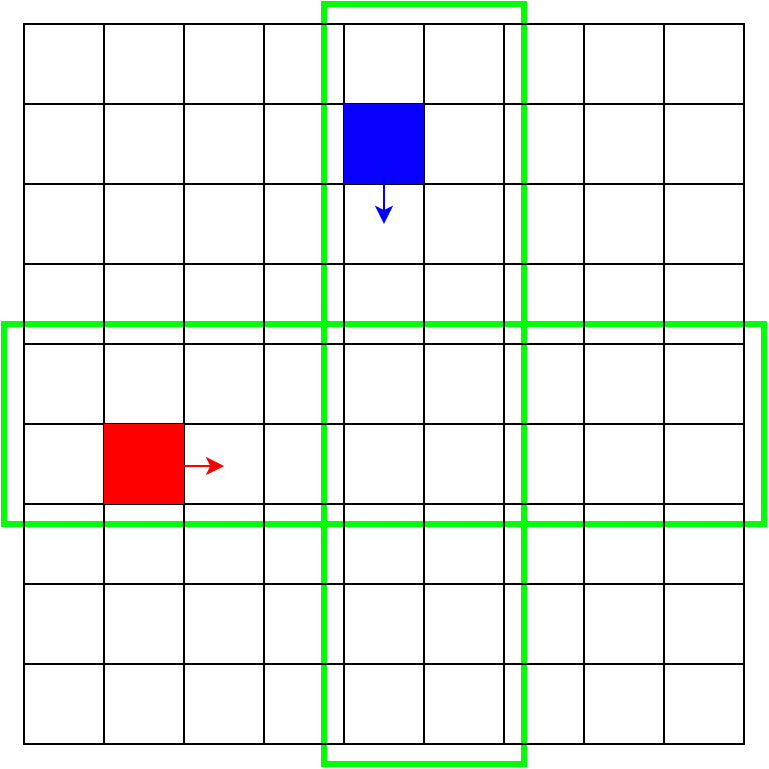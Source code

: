 <mxfile version="14.6.13" type="device"><diagram id="vLc6tkrYOUPdSTAeJatb" name="第 1 页"><mxGraphModel dx="632" dy="491" grid="1" gridSize="10" guides="1" tooltips="1" connect="1" arrows="1" fold="1" page="1" pageScale="1" pageWidth="4681" pageHeight="3300" math="0" shadow="0"><root><mxCell id="0"/><mxCell id="1" parent="0"/><mxCell id="r4yIKQTsmSYFyC67PppQ-183" value="" style="rounded=0;whiteSpace=wrap;html=1;shadow=0;labelBackgroundColor=none;sketch=0;fontColor=#000000;strokeWidth=3;fillColor=none;strokeColor=#00FF08;" vertex="1" parent="1"><mxGeometry x="260" y="470" width="380" height="100" as="geometry"/></mxCell><mxCell id="r4yIKQTsmSYFyC67PppQ-184" value="" style="rounded=0;whiteSpace=wrap;html=1;shadow=0;labelBackgroundColor=none;sketch=0;fontColor=#000000;strokeWidth=3;fillColor=none;strokeColor=#00FF00;" vertex="1" parent="1"><mxGeometry x="420" y="310" width="100" height="380" as="geometry"/></mxCell><mxCell id="r4yIKQTsmSYFyC67PppQ-92" value="" style="shape=table;html=1;whiteSpace=wrap;startSize=0;container=1;collapsible=0;childLayout=tableLayout;fillColor=none;" vertex="1" parent="1"><mxGeometry x="270" y="320" width="360" height="360" as="geometry"/></mxCell><mxCell id="r4yIKQTsmSYFyC67PppQ-93" value="" style="shape=partialRectangle;html=1;whiteSpace=wrap;collapsible=0;dropTarget=0;pointerEvents=0;top=0;left=0;bottom=0;right=0;points=[[0,0.5],[1,0.5]];portConstraint=eastwest;labelBackgroundColor=none;fillColor=none;" vertex="1" parent="r4yIKQTsmSYFyC67PppQ-92"><mxGeometry width="360" height="40" as="geometry"/></mxCell><mxCell id="r4yIKQTsmSYFyC67PppQ-94" value="" style="shape=partialRectangle;html=1;whiteSpace=wrap;connectable=0;overflow=hidden;top=0;left=0;bottom=0;right=0;labelBackgroundColor=none;fillColor=none;" vertex="1" parent="r4yIKQTsmSYFyC67PppQ-93"><mxGeometry width="40" height="40" as="geometry"/></mxCell><mxCell id="r4yIKQTsmSYFyC67PppQ-95" value="" style="shape=partialRectangle;html=1;whiteSpace=wrap;connectable=0;overflow=hidden;top=0;left=0;bottom=0;right=0;labelBackgroundColor=none;fillColor=none;" vertex="1" parent="r4yIKQTsmSYFyC67PppQ-93"><mxGeometry x="40" width="40" height="40" as="geometry"/></mxCell><mxCell id="r4yIKQTsmSYFyC67PppQ-96" value="" style="shape=partialRectangle;html=1;whiteSpace=wrap;connectable=0;overflow=hidden;top=0;left=0;bottom=0;right=0;labelBackgroundColor=none;fillColor=none;" vertex="1" parent="r4yIKQTsmSYFyC67PppQ-93"><mxGeometry x="80" width="40" height="40" as="geometry"/></mxCell><mxCell id="r4yIKQTsmSYFyC67PppQ-97" value="" style="shape=partialRectangle;html=1;whiteSpace=wrap;connectable=0;overflow=hidden;top=0;left=0;bottom=0;right=0;labelBackgroundColor=none;fillColor=none;" vertex="1" parent="r4yIKQTsmSYFyC67PppQ-93"><mxGeometry x="120" width="40" height="40" as="geometry"/></mxCell><mxCell id="r4yIKQTsmSYFyC67PppQ-98" value="" style="shape=partialRectangle;html=1;whiteSpace=wrap;connectable=0;overflow=hidden;top=0;left=0;bottom=0;right=0;labelBackgroundColor=none;fillColor=none;" vertex="1" parent="r4yIKQTsmSYFyC67PppQ-93"><mxGeometry x="160" width="40" height="40" as="geometry"/></mxCell><mxCell id="r4yIKQTsmSYFyC67PppQ-99" value="" style="shape=partialRectangle;html=1;whiteSpace=wrap;connectable=0;overflow=hidden;top=0;left=0;bottom=0;right=0;labelBackgroundColor=none;fillColor=none;" vertex="1" parent="r4yIKQTsmSYFyC67PppQ-93"><mxGeometry x="200" width="40" height="40" as="geometry"/></mxCell><mxCell id="r4yIKQTsmSYFyC67PppQ-100" value="" style="shape=partialRectangle;html=1;whiteSpace=wrap;connectable=0;overflow=hidden;top=0;left=0;bottom=0;right=0;labelBackgroundColor=none;fillColor=none;" vertex="1" parent="r4yIKQTsmSYFyC67PppQ-93"><mxGeometry x="240" width="40" height="40" as="geometry"/></mxCell><mxCell id="r4yIKQTsmSYFyC67PppQ-101" value="" style="shape=partialRectangle;html=1;whiteSpace=wrap;connectable=0;overflow=hidden;top=0;left=0;bottom=0;right=0;labelBackgroundColor=none;fillColor=none;" vertex="1" parent="r4yIKQTsmSYFyC67PppQ-93"><mxGeometry x="280" width="40" height="40" as="geometry"/></mxCell><mxCell id="r4yIKQTsmSYFyC67PppQ-102" value="" style="shape=partialRectangle;html=1;whiteSpace=wrap;connectable=0;overflow=hidden;top=0;left=0;bottom=0;right=0;labelBackgroundColor=none;fillColor=none;" vertex="1" parent="r4yIKQTsmSYFyC67PppQ-93"><mxGeometry x="320" width="40" height="40" as="geometry"/></mxCell><mxCell id="r4yIKQTsmSYFyC67PppQ-103" value="" style="shape=partialRectangle;html=1;whiteSpace=wrap;collapsible=0;dropTarget=0;pointerEvents=0;top=0;left=0;bottom=0;right=0;points=[[0,0.5],[1,0.5]];portConstraint=eastwest;labelBackgroundColor=none;fillColor=none;" vertex="1" parent="r4yIKQTsmSYFyC67PppQ-92"><mxGeometry y="40" width="360" height="40" as="geometry"/></mxCell><mxCell id="r4yIKQTsmSYFyC67PppQ-104" value="" style="shape=partialRectangle;html=1;whiteSpace=wrap;connectable=0;overflow=hidden;top=0;left=0;bottom=0;right=0;labelBackgroundColor=none;fillColor=none;" vertex="1" parent="r4yIKQTsmSYFyC67PppQ-103"><mxGeometry width="40" height="40" as="geometry"/></mxCell><mxCell id="r4yIKQTsmSYFyC67PppQ-105" value="" style="shape=partialRectangle;html=1;whiteSpace=wrap;connectable=0;overflow=hidden;top=0;left=0;bottom=0;right=0;labelBackgroundColor=none;fillColor=none;" vertex="1" parent="r4yIKQTsmSYFyC67PppQ-103"><mxGeometry x="40" width="40" height="40" as="geometry"/></mxCell><mxCell id="r4yIKQTsmSYFyC67PppQ-106" value="" style="shape=partialRectangle;html=1;whiteSpace=wrap;connectable=0;overflow=hidden;top=0;left=0;bottom=0;right=0;labelBackgroundColor=none;fillColor=none;" vertex="1" parent="r4yIKQTsmSYFyC67PppQ-103"><mxGeometry x="80" width="40" height="40" as="geometry"/></mxCell><mxCell id="r4yIKQTsmSYFyC67PppQ-107" value="" style="shape=partialRectangle;html=1;whiteSpace=wrap;connectable=0;overflow=hidden;top=0;left=0;bottom=0;right=0;labelBackgroundColor=none;fillColor=none;" vertex="1" parent="r4yIKQTsmSYFyC67PppQ-103"><mxGeometry x="120" width="40" height="40" as="geometry"/></mxCell><mxCell id="r4yIKQTsmSYFyC67PppQ-108" value="" style="shape=partialRectangle;html=1;whiteSpace=wrap;connectable=0;overflow=hidden;top=0;left=0;bottom=0;right=0;labelBackgroundColor=none;fillColor=#0800FF;" vertex="1" parent="r4yIKQTsmSYFyC67PppQ-103"><mxGeometry x="160" width="40" height="40" as="geometry"/></mxCell><mxCell id="r4yIKQTsmSYFyC67PppQ-109" value="" style="shape=partialRectangle;html=1;whiteSpace=wrap;connectable=0;overflow=hidden;top=0;left=0;bottom=0;right=0;labelBackgroundColor=none;fillColor=none;" vertex="1" parent="r4yIKQTsmSYFyC67PppQ-103"><mxGeometry x="200" width="40" height="40" as="geometry"/></mxCell><mxCell id="r4yIKQTsmSYFyC67PppQ-110" value="" style="shape=partialRectangle;html=1;whiteSpace=wrap;connectable=0;overflow=hidden;top=0;left=0;bottom=0;right=0;labelBackgroundColor=none;fillColor=none;" vertex="1" parent="r4yIKQTsmSYFyC67PppQ-103"><mxGeometry x="240" width="40" height="40" as="geometry"/></mxCell><mxCell id="r4yIKQTsmSYFyC67PppQ-111" value="" style="shape=partialRectangle;html=1;whiteSpace=wrap;connectable=0;overflow=hidden;top=0;left=0;bottom=0;right=0;labelBackgroundColor=none;fillColor=none;" vertex="1" parent="r4yIKQTsmSYFyC67PppQ-103"><mxGeometry x="280" width="40" height="40" as="geometry"/></mxCell><mxCell id="r4yIKQTsmSYFyC67PppQ-112" value="" style="shape=partialRectangle;html=1;whiteSpace=wrap;connectable=0;overflow=hidden;top=0;left=0;bottom=0;right=0;labelBackgroundColor=none;fillColor=none;" vertex="1" parent="r4yIKQTsmSYFyC67PppQ-103"><mxGeometry x="320" width="40" height="40" as="geometry"/></mxCell><mxCell id="r4yIKQTsmSYFyC67PppQ-113" value="" style="shape=partialRectangle;html=1;whiteSpace=wrap;collapsible=0;dropTarget=0;pointerEvents=0;top=0;left=0;bottom=0;right=0;points=[[0,0.5],[1,0.5]];portConstraint=eastwest;labelBackgroundColor=none;fillColor=none;" vertex="1" parent="r4yIKQTsmSYFyC67PppQ-92"><mxGeometry y="80" width="360" height="40" as="geometry"/></mxCell><mxCell id="r4yIKQTsmSYFyC67PppQ-114" value="" style="shape=partialRectangle;html=1;whiteSpace=wrap;connectable=0;overflow=hidden;top=0;left=0;bottom=0;right=0;labelBackgroundColor=none;fillColor=none;" vertex="1" parent="r4yIKQTsmSYFyC67PppQ-113"><mxGeometry width="40" height="40" as="geometry"/></mxCell><mxCell id="r4yIKQTsmSYFyC67PppQ-115" value="" style="shape=partialRectangle;html=1;whiteSpace=wrap;connectable=0;overflow=hidden;top=0;left=0;bottom=0;right=0;labelBackgroundColor=none;fillColor=none;" vertex="1" parent="r4yIKQTsmSYFyC67PppQ-113"><mxGeometry x="40" width="40" height="40" as="geometry"/></mxCell><mxCell id="r4yIKQTsmSYFyC67PppQ-116" value="" style="shape=partialRectangle;html=1;whiteSpace=wrap;connectable=0;overflow=hidden;top=0;left=0;bottom=0;right=0;labelBackgroundColor=none;fillColor=none;" vertex="1" parent="r4yIKQTsmSYFyC67PppQ-113"><mxGeometry x="80" width="40" height="40" as="geometry"/></mxCell><mxCell id="r4yIKQTsmSYFyC67PppQ-117" value="" style="shape=partialRectangle;html=1;whiteSpace=wrap;connectable=0;overflow=hidden;top=0;left=0;bottom=0;right=0;labelBackgroundColor=none;fillColor=none;" vertex="1" parent="r4yIKQTsmSYFyC67PppQ-113"><mxGeometry x="120" width="40" height="40" as="geometry"/></mxCell><mxCell id="r4yIKQTsmSYFyC67PppQ-118" value="" style="shape=partialRectangle;html=1;whiteSpace=wrap;connectable=0;overflow=hidden;top=0;left=0;bottom=0;right=0;labelBackgroundColor=none;fillColor=none;" vertex="1" parent="r4yIKQTsmSYFyC67PppQ-113"><mxGeometry x="160" width="40" height="40" as="geometry"/></mxCell><mxCell id="r4yIKQTsmSYFyC67PppQ-119" value="" style="shape=partialRectangle;html=1;whiteSpace=wrap;connectable=0;overflow=hidden;top=0;left=0;bottom=0;right=0;labelBackgroundColor=none;fillColor=none;" vertex="1" parent="r4yIKQTsmSYFyC67PppQ-113"><mxGeometry x="200" width="40" height="40" as="geometry"/></mxCell><mxCell id="r4yIKQTsmSYFyC67PppQ-120" value="" style="shape=partialRectangle;html=1;whiteSpace=wrap;connectable=0;overflow=hidden;top=0;left=0;bottom=0;right=0;labelBackgroundColor=none;fillColor=none;" vertex="1" parent="r4yIKQTsmSYFyC67PppQ-113"><mxGeometry x="240" width="40" height="40" as="geometry"/></mxCell><mxCell id="r4yIKQTsmSYFyC67PppQ-121" value="" style="shape=partialRectangle;html=1;whiteSpace=wrap;connectable=0;overflow=hidden;top=0;left=0;bottom=0;right=0;labelBackgroundColor=none;fillColor=none;" vertex="1" parent="r4yIKQTsmSYFyC67PppQ-113"><mxGeometry x="280" width="40" height="40" as="geometry"/></mxCell><mxCell id="r4yIKQTsmSYFyC67PppQ-122" value="" style="shape=partialRectangle;html=1;whiteSpace=wrap;connectable=0;overflow=hidden;top=0;left=0;bottom=0;right=0;labelBackgroundColor=none;fillColor=none;" vertex="1" parent="r4yIKQTsmSYFyC67PppQ-113"><mxGeometry x="320" width="40" height="40" as="geometry"/></mxCell><mxCell id="r4yIKQTsmSYFyC67PppQ-123" value="" style="shape=partialRectangle;html=1;whiteSpace=wrap;collapsible=0;dropTarget=0;pointerEvents=0;top=0;left=0;bottom=0;right=0;points=[[0,0.5],[1,0.5]];portConstraint=eastwest;labelBackgroundColor=none;fillColor=none;" vertex="1" parent="r4yIKQTsmSYFyC67PppQ-92"><mxGeometry y="120" width="360" height="40" as="geometry"/></mxCell><mxCell id="r4yIKQTsmSYFyC67PppQ-124" value="" style="shape=partialRectangle;html=1;whiteSpace=wrap;connectable=0;overflow=hidden;top=0;left=0;bottom=0;right=0;labelBackgroundColor=none;fillColor=none;" vertex="1" parent="r4yIKQTsmSYFyC67PppQ-123"><mxGeometry width="40" height="40" as="geometry"/></mxCell><mxCell id="r4yIKQTsmSYFyC67PppQ-125" value="" style="shape=partialRectangle;html=1;whiteSpace=wrap;connectable=0;overflow=hidden;top=0;left=0;bottom=0;right=0;labelBackgroundColor=none;fillColor=none;" vertex="1" parent="r4yIKQTsmSYFyC67PppQ-123"><mxGeometry x="40" width="40" height="40" as="geometry"/></mxCell><mxCell id="r4yIKQTsmSYFyC67PppQ-126" value="" style="shape=partialRectangle;html=1;whiteSpace=wrap;connectable=0;overflow=hidden;top=0;left=0;bottom=0;right=0;labelBackgroundColor=none;fillColor=none;" vertex="1" parent="r4yIKQTsmSYFyC67PppQ-123"><mxGeometry x="80" width="40" height="40" as="geometry"/></mxCell><mxCell id="r4yIKQTsmSYFyC67PppQ-127" value="" style="shape=partialRectangle;html=1;whiteSpace=wrap;connectable=0;overflow=hidden;top=0;left=0;bottom=0;right=0;labelBackgroundColor=none;fillColor=none;" vertex="1" parent="r4yIKQTsmSYFyC67PppQ-123"><mxGeometry x="120" width="40" height="40" as="geometry"/></mxCell><mxCell id="r4yIKQTsmSYFyC67PppQ-128" value="" style="shape=partialRectangle;html=1;whiteSpace=wrap;connectable=0;overflow=hidden;top=0;left=0;bottom=0;right=0;labelBackgroundColor=none;fillColor=none;" vertex="1" parent="r4yIKQTsmSYFyC67PppQ-123"><mxGeometry x="160" width="40" height="40" as="geometry"/></mxCell><mxCell id="r4yIKQTsmSYFyC67PppQ-129" value="" style="shape=partialRectangle;html=1;whiteSpace=wrap;connectable=0;overflow=hidden;top=0;left=0;bottom=0;right=0;labelBackgroundColor=none;fillColor=none;" vertex="1" parent="r4yIKQTsmSYFyC67PppQ-123"><mxGeometry x="200" width="40" height="40" as="geometry"/></mxCell><mxCell id="r4yIKQTsmSYFyC67PppQ-130" value="" style="shape=partialRectangle;html=1;whiteSpace=wrap;connectable=0;overflow=hidden;top=0;left=0;bottom=0;right=0;labelBackgroundColor=none;fillColor=none;" vertex="1" parent="r4yIKQTsmSYFyC67PppQ-123"><mxGeometry x="240" width="40" height="40" as="geometry"/></mxCell><mxCell id="r4yIKQTsmSYFyC67PppQ-131" value="" style="shape=partialRectangle;html=1;whiteSpace=wrap;connectable=0;overflow=hidden;top=0;left=0;bottom=0;right=0;labelBackgroundColor=none;fillColor=none;" vertex="1" parent="r4yIKQTsmSYFyC67PppQ-123"><mxGeometry x="280" width="40" height="40" as="geometry"/></mxCell><mxCell id="r4yIKQTsmSYFyC67PppQ-132" value="" style="shape=partialRectangle;html=1;whiteSpace=wrap;connectable=0;overflow=hidden;top=0;left=0;bottom=0;right=0;labelBackgroundColor=none;fillColor=none;" vertex="1" parent="r4yIKQTsmSYFyC67PppQ-123"><mxGeometry x="320" width="40" height="40" as="geometry"/></mxCell><mxCell id="r4yIKQTsmSYFyC67PppQ-133" value="" style="shape=partialRectangle;html=1;whiteSpace=wrap;collapsible=0;dropTarget=0;pointerEvents=0;fillColor=none;top=0;left=0;bottom=0;right=0;points=[[0,0.5],[1,0.5]];portConstraint=eastwest;" vertex="1" parent="r4yIKQTsmSYFyC67PppQ-92"><mxGeometry y="160" width="360" height="40" as="geometry"/></mxCell><mxCell id="r4yIKQTsmSYFyC67PppQ-134" value="" style="shape=partialRectangle;html=1;whiteSpace=wrap;connectable=0;overflow=hidden;fillColor=none;top=0;left=0;bottom=0;right=0;" vertex="1" parent="r4yIKQTsmSYFyC67PppQ-133"><mxGeometry width="40" height="40" as="geometry"/></mxCell><mxCell id="r4yIKQTsmSYFyC67PppQ-135" value="" style="shape=partialRectangle;html=1;whiteSpace=wrap;connectable=0;overflow=hidden;fillColor=none;top=0;left=0;bottom=0;right=0;" vertex="1" parent="r4yIKQTsmSYFyC67PppQ-133"><mxGeometry x="40" width="40" height="40" as="geometry"/></mxCell><mxCell id="r4yIKQTsmSYFyC67PppQ-136" value="" style="shape=partialRectangle;html=1;whiteSpace=wrap;connectable=0;overflow=hidden;fillColor=none;top=0;left=0;bottom=0;right=0;" vertex="1" parent="r4yIKQTsmSYFyC67PppQ-133"><mxGeometry x="80" width="40" height="40" as="geometry"/></mxCell><mxCell id="r4yIKQTsmSYFyC67PppQ-137" value="" style="shape=partialRectangle;html=1;whiteSpace=wrap;connectable=0;overflow=hidden;fillColor=none;top=0;left=0;bottom=0;right=0;" vertex="1" parent="r4yIKQTsmSYFyC67PppQ-133"><mxGeometry x="120" width="40" height="40" as="geometry"/></mxCell><mxCell id="r4yIKQTsmSYFyC67PppQ-138" value="" style="shape=partialRectangle;html=1;whiteSpace=wrap;connectable=0;overflow=hidden;fillColor=none;top=0;left=0;bottom=0;right=0;" vertex="1" parent="r4yIKQTsmSYFyC67PppQ-133"><mxGeometry x="160" width="40" height="40" as="geometry"/></mxCell><mxCell id="r4yIKQTsmSYFyC67PppQ-139" value="" style="shape=partialRectangle;html=1;whiteSpace=wrap;connectable=0;overflow=hidden;fillColor=none;top=0;left=0;bottom=0;right=0;" vertex="1" parent="r4yIKQTsmSYFyC67PppQ-133"><mxGeometry x="200" width="40" height="40" as="geometry"/></mxCell><mxCell id="r4yIKQTsmSYFyC67PppQ-140" value="" style="shape=partialRectangle;html=1;whiteSpace=wrap;connectable=0;overflow=hidden;fillColor=none;top=0;left=0;bottom=0;right=0;" vertex="1" parent="r4yIKQTsmSYFyC67PppQ-133"><mxGeometry x="240" width="40" height="40" as="geometry"/></mxCell><mxCell id="r4yIKQTsmSYFyC67PppQ-141" value="" style="shape=partialRectangle;html=1;whiteSpace=wrap;connectable=0;overflow=hidden;fillColor=none;top=0;left=0;bottom=0;right=0;" vertex="1" parent="r4yIKQTsmSYFyC67PppQ-133"><mxGeometry x="280" width="40" height="40" as="geometry"/></mxCell><mxCell id="r4yIKQTsmSYFyC67PppQ-142" value="" style="shape=partialRectangle;html=1;whiteSpace=wrap;connectable=0;overflow=hidden;fillColor=none;top=0;left=0;bottom=0;right=0;" vertex="1" parent="r4yIKQTsmSYFyC67PppQ-133"><mxGeometry x="320" width="40" height="40" as="geometry"/></mxCell><mxCell id="r4yIKQTsmSYFyC67PppQ-143" value="" style="shape=partialRectangle;html=1;whiteSpace=wrap;collapsible=0;dropTarget=0;pointerEvents=0;fillColor=none;top=0;left=0;bottom=0;right=0;points=[[0,0.5],[1,0.5]];portConstraint=eastwest;" vertex="1" parent="r4yIKQTsmSYFyC67PppQ-92"><mxGeometry y="200" width="360" height="40" as="geometry"/></mxCell><mxCell id="r4yIKQTsmSYFyC67PppQ-144" value="" style="shape=partialRectangle;html=1;whiteSpace=wrap;connectable=0;overflow=hidden;fillColor=none;top=0;left=0;bottom=0;right=0;" vertex="1" parent="r4yIKQTsmSYFyC67PppQ-143"><mxGeometry width="40" height="40" as="geometry"/></mxCell><mxCell id="r4yIKQTsmSYFyC67PppQ-145" value="" style="shape=partialRectangle;html=1;whiteSpace=wrap;connectable=0;overflow=hidden;top=0;left=0;bottom=0;right=0;fillColor=#FF0000;" vertex="1" parent="r4yIKQTsmSYFyC67PppQ-143"><mxGeometry x="40" width="40" height="40" as="geometry"/></mxCell><mxCell id="r4yIKQTsmSYFyC67PppQ-146" value="" style="shape=partialRectangle;html=1;whiteSpace=wrap;connectable=0;overflow=hidden;fillColor=none;top=0;left=0;bottom=0;right=0;" vertex="1" parent="r4yIKQTsmSYFyC67PppQ-143"><mxGeometry x="80" width="40" height="40" as="geometry"/></mxCell><mxCell id="r4yIKQTsmSYFyC67PppQ-147" value="" style="shape=partialRectangle;html=1;whiteSpace=wrap;connectable=0;overflow=hidden;fillColor=none;top=0;left=0;bottom=0;right=0;" vertex="1" parent="r4yIKQTsmSYFyC67PppQ-143"><mxGeometry x="120" width="40" height="40" as="geometry"/></mxCell><mxCell id="r4yIKQTsmSYFyC67PppQ-148" value="" style="shape=partialRectangle;html=1;whiteSpace=wrap;connectable=0;overflow=hidden;fillColor=none;top=0;left=0;bottom=0;right=0;" vertex="1" parent="r4yIKQTsmSYFyC67PppQ-143"><mxGeometry x="160" width="40" height="40" as="geometry"/></mxCell><mxCell id="r4yIKQTsmSYFyC67PppQ-149" value="" style="shape=partialRectangle;html=1;whiteSpace=wrap;connectable=0;overflow=hidden;fillColor=none;top=0;left=0;bottom=0;right=0;" vertex="1" parent="r4yIKQTsmSYFyC67PppQ-143"><mxGeometry x="200" width="40" height="40" as="geometry"/></mxCell><mxCell id="r4yIKQTsmSYFyC67PppQ-150" value="" style="shape=partialRectangle;html=1;whiteSpace=wrap;connectable=0;overflow=hidden;fillColor=none;top=0;left=0;bottom=0;right=0;" vertex="1" parent="r4yIKQTsmSYFyC67PppQ-143"><mxGeometry x="240" width="40" height="40" as="geometry"/></mxCell><mxCell id="r4yIKQTsmSYFyC67PppQ-151" value="" style="shape=partialRectangle;html=1;whiteSpace=wrap;connectable=0;overflow=hidden;fillColor=none;top=0;left=0;bottom=0;right=0;" vertex="1" parent="r4yIKQTsmSYFyC67PppQ-143"><mxGeometry x="280" width="40" height="40" as="geometry"/></mxCell><mxCell id="r4yIKQTsmSYFyC67PppQ-152" value="" style="shape=partialRectangle;html=1;whiteSpace=wrap;connectable=0;overflow=hidden;fillColor=none;top=0;left=0;bottom=0;right=0;" vertex="1" parent="r4yIKQTsmSYFyC67PppQ-143"><mxGeometry x="320" width="40" height="40" as="geometry"/></mxCell><mxCell id="r4yIKQTsmSYFyC67PppQ-153" value="" style="shape=partialRectangle;html=1;whiteSpace=wrap;collapsible=0;dropTarget=0;pointerEvents=0;fillColor=none;top=0;left=0;bottom=0;right=0;points=[[0,0.5],[1,0.5]];portConstraint=eastwest;" vertex="1" parent="r4yIKQTsmSYFyC67PppQ-92"><mxGeometry y="240" width="360" height="40" as="geometry"/></mxCell><mxCell id="r4yIKQTsmSYFyC67PppQ-154" value="" style="shape=partialRectangle;html=1;whiteSpace=wrap;connectable=0;overflow=hidden;fillColor=none;top=0;left=0;bottom=0;right=0;" vertex="1" parent="r4yIKQTsmSYFyC67PppQ-153"><mxGeometry width="40" height="40" as="geometry"/></mxCell><mxCell id="r4yIKQTsmSYFyC67PppQ-155" value="" style="shape=partialRectangle;html=1;whiteSpace=wrap;connectable=0;overflow=hidden;fillColor=none;top=0;left=0;bottom=0;right=0;" vertex="1" parent="r4yIKQTsmSYFyC67PppQ-153"><mxGeometry x="40" width="40" height="40" as="geometry"/></mxCell><mxCell id="r4yIKQTsmSYFyC67PppQ-156" value="" style="shape=partialRectangle;html=1;whiteSpace=wrap;connectable=0;overflow=hidden;fillColor=none;top=0;left=0;bottom=0;right=0;" vertex="1" parent="r4yIKQTsmSYFyC67PppQ-153"><mxGeometry x="80" width="40" height="40" as="geometry"/></mxCell><mxCell id="r4yIKQTsmSYFyC67PppQ-157" value="" style="shape=partialRectangle;html=1;whiteSpace=wrap;connectable=0;overflow=hidden;fillColor=none;top=0;left=0;bottom=0;right=0;" vertex="1" parent="r4yIKQTsmSYFyC67PppQ-153"><mxGeometry x="120" width="40" height="40" as="geometry"/></mxCell><mxCell id="r4yIKQTsmSYFyC67PppQ-158" value="" style="shape=partialRectangle;html=1;whiteSpace=wrap;connectable=0;overflow=hidden;fillColor=none;top=0;left=0;bottom=0;right=0;" vertex="1" parent="r4yIKQTsmSYFyC67PppQ-153"><mxGeometry x="160" width="40" height="40" as="geometry"/></mxCell><mxCell id="r4yIKQTsmSYFyC67PppQ-159" value="" style="shape=partialRectangle;html=1;whiteSpace=wrap;connectable=0;overflow=hidden;fillColor=none;top=0;left=0;bottom=0;right=0;" vertex="1" parent="r4yIKQTsmSYFyC67PppQ-153"><mxGeometry x="200" width="40" height="40" as="geometry"/></mxCell><mxCell id="r4yIKQTsmSYFyC67PppQ-160" value="" style="shape=partialRectangle;html=1;whiteSpace=wrap;connectable=0;overflow=hidden;fillColor=none;top=0;left=0;bottom=0;right=0;" vertex="1" parent="r4yIKQTsmSYFyC67PppQ-153"><mxGeometry x="240" width="40" height="40" as="geometry"/></mxCell><mxCell id="r4yIKQTsmSYFyC67PppQ-161" value="" style="shape=partialRectangle;html=1;whiteSpace=wrap;connectable=0;overflow=hidden;fillColor=none;top=0;left=0;bottom=0;right=0;" vertex="1" parent="r4yIKQTsmSYFyC67PppQ-153"><mxGeometry x="280" width="40" height="40" as="geometry"/></mxCell><mxCell id="r4yIKQTsmSYFyC67PppQ-162" value="" style="shape=partialRectangle;html=1;whiteSpace=wrap;connectable=0;overflow=hidden;fillColor=none;top=0;left=0;bottom=0;right=0;" vertex="1" parent="r4yIKQTsmSYFyC67PppQ-153"><mxGeometry x="320" width="40" height="40" as="geometry"/></mxCell><mxCell id="r4yIKQTsmSYFyC67PppQ-163" value="" style="shape=partialRectangle;html=1;whiteSpace=wrap;collapsible=0;dropTarget=0;pointerEvents=0;fillColor=none;top=0;left=0;bottom=0;right=0;points=[[0,0.5],[1,0.5]];portConstraint=eastwest;" vertex="1" parent="r4yIKQTsmSYFyC67PppQ-92"><mxGeometry y="280" width="360" height="40" as="geometry"/></mxCell><mxCell id="r4yIKQTsmSYFyC67PppQ-164" value="" style="shape=partialRectangle;html=1;whiteSpace=wrap;connectable=0;overflow=hidden;fillColor=none;top=0;left=0;bottom=0;right=0;" vertex="1" parent="r4yIKQTsmSYFyC67PppQ-163"><mxGeometry width="40" height="40" as="geometry"/></mxCell><mxCell id="r4yIKQTsmSYFyC67PppQ-165" value="" style="shape=partialRectangle;html=1;whiteSpace=wrap;connectable=0;overflow=hidden;fillColor=none;top=0;left=0;bottom=0;right=0;" vertex="1" parent="r4yIKQTsmSYFyC67PppQ-163"><mxGeometry x="40" width="40" height="40" as="geometry"/></mxCell><mxCell id="r4yIKQTsmSYFyC67PppQ-166" value="" style="shape=partialRectangle;html=1;whiteSpace=wrap;connectable=0;overflow=hidden;fillColor=none;top=0;left=0;bottom=0;right=0;" vertex="1" parent="r4yIKQTsmSYFyC67PppQ-163"><mxGeometry x="80" width="40" height="40" as="geometry"/></mxCell><mxCell id="r4yIKQTsmSYFyC67PppQ-167" value="" style="shape=partialRectangle;html=1;whiteSpace=wrap;connectable=0;overflow=hidden;fillColor=none;top=0;left=0;bottom=0;right=0;" vertex="1" parent="r4yIKQTsmSYFyC67PppQ-163"><mxGeometry x="120" width="40" height="40" as="geometry"/></mxCell><mxCell id="r4yIKQTsmSYFyC67PppQ-168" value="" style="shape=partialRectangle;html=1;whiteSpace=wrap;connectable=0;overflow=hidden;fillColor=none;top=0;left=0;bottom=0;right=0;" vertex="1" parent="r4yIKQTsmSYFyC67PppQ-163"><mxGeometry x="160" width="40" height="40" as="geometry"/></mxCell><mxCell id="r4yIKQTsmSYFyC67PppQ-169" value="" style="shape=partialRectangle;html=1;whiteSpace=wrap;connectable=0;overflow=hidden;fillColor=none;top=0;left=0;bottom=0;right=0;" vertex="1" parent="r4yIKQTsmSYFyC67PppQ-163"><mxGeometry x="200" width="40" height="40" as="geometry"/></mxCell><mxCell id="r4yIKQTsmSYFyC67PppQ-170" value="" style="shape=partialRectangle;html=1;whiteSpace=wrap;connectable=0;overflow=hidden;fillColor=none;top=0;left=0;bottom=0;right=0;" vertex="1" parent="r4yIKQTsmSYFyC67PppQ-163"><mxGeometry x="240" width="40" height="40" as="geometry"/></mxCell><mxCell id="r4yIKQTsmSYFyC67PppQ-171" value="" style="shape=partialRectangle;html=1;whiteSpace=wrap;connectable=0;overflow=hidden;fillColor=none;top=0;left=0;bottom=0;right=0;" vertex="1" parent="r4yIKQTsmSYFyC67PppQ-163"><mxGeometry x="280" width="40" height="40" as="geometry"/></mxCell><mxCell id="r4yIKQTsmSYFyC67PppQ-172" value="" style="shape=partialRectangle;html=1;whiteSpace=wrap;connectable=0;overflow=hidden;fillColor=none;top=0;left=0;bottom=0;right=0;" vertex="1" parent="r4yIKQTsmSYFyC67PppQ-163"><mxGeometry x="320" width="40" height="40" as="geometry"/></mxCell><mxCell id="r4yIKQTsmSYFyC67PppQ-173" value="" style="shape=partialRectangle;html=1;whiteSpace=wrap;collapsible=0;dropTarget=0;pointerEvents=0;fillColor=none;top=0;left=0;bottom=0;right=0;points=[[0,0.5],[1,0.5]];portConstraint=eastwest;" vertex="1" parent="r4yIKQTsmSYFyC67PppQ-92"><mxGeometry y="320" width="360" height="40" as="geometry"/></mxCell><mxCell id="r4yIKQTsmSYFyC67PppQ-174" value="" style="shape=partialRectangle;html=1;whiteSpace=wrap;connectable=0;overflow=hidden;fillColor=none;top=0;left=0;bottom=0;right=0;" vertex="1" parent="r4yIKQTsmSYFyC67PppQ-173"><mxGeometry width="40" height="40" as="geometry"/></mxCell><mxCell id="r4yIKQTsmSYFyC67PppQ-175" value="" style="shape=partialRectangle;html=1;whiteSpace=wrap;connectable=0;overflow=hidden;fillColor=none;top=0;left=0;bottom=0;right=0;" vertex="1" parent="r4yIKQTsmSYFyC67PppQ-173"><mxGeometry x="40" width="40" height="40" as="geometry"/></mxCell><mxCell id="r4yIKQTsmSYFyC67PppQ-176" value="" style="shape=partialRectangle;html=1;whiteSpace=wrap;connectable=0;overflow=hidden;fillColor=none;top=0;left=0;bottom=0;right=0;" vertex="1" parent="r4yIKQTsmSYFyC67PppQ-173"><mxGeometry x="80" width="40" height="40" as="geometry"/></mxCell><mxCell id="r4yIKQTsmSYFyC67PppQ-177" value="" style="shape=partialRectangle;html=1;whiteSpace=wrap;connectable=0;overflow=hidden;fillColor=none;top=0;left=0;bottom=0;right=0;" vertex="1" parent="r4yIKQTsmSYFyC67PppQ-173"><mxGeometry x="120" width="40" height="40" as="geometry"/></mxCell><mxCell id="r4yIKQTsmSYFyC67PppQ-178" value="" style="shape=partialRectangle;html=1;whiteSpace=wrap;connectable=0;overflow=hidden;fillColor=none;top=0;left=0;bottom=0;right=0;" vertex="1" parent="r4yIKQTsmSYFyC67PppQ-173"><mxGeometry x="160" width="40" height="40" as="geometry"/></mxCell><mxCell id="r4yIKQTsmSYFyC67PppQ-179" value="" style="shape=partialRectangle;html=1;whiteSpace=wrap;connectable=0;overflow=hidden;fillColor=none;top=0;left=0;bottom=0;right=0;" vertex="1" parent="r4yIKQTsmSYFyC67PppQ-173"><mxGeometry x="200" width="40" height="40" as="geometry"/></mxCell><mxCell id="r4yIKQTsmSYFyC67PppQ-180" value="" style="shape=partialRectangle;html=1;whiteSpace=wrap;connectable=0;overflow=hidden;fillColor=none;top=0;left=0;bottom=0;right=0;" vertex="1" parent="r4yIKQTsmSYFyC67PppQ-173"><mxGeometry x="240" width="40" height="40" as="geometry"/></mxCell><mxCell id="r4yIKQTsmSYFyC67PppQ-181" value="" style="shape=partialRectangle;html=1;whiteSpace=wrap;connectable=0;overflow=hidden;fillColor=none;top=0;left=0;bottom=0;right=0;" vertex="1" parent="r4yIKQTsmSYFyC67PppQ-173"><mxGeometry x="280" width="40" height="40" as="geometry"/></mxCell><mxCell id="r4yIKQTsmSYFyC67PppQ-182" value="" style="shape=partialRectangle;html=1;whiteSpace=wrap;connectable=0;overflow=hidden;fillColor=none;top=0;left=0;bottom=0;right=0;" vertex="1" parent="r4yIKQTsmSYFyC67PppQ-173"><mxGeometry x="320" width="40" height="40" as="geometry"/></mxCell><mxCell id="r4yIKQTsmSYFyC67PppQ-187" value="" style="endArrow=classic;html=1;fontColor=#000000;exitX=0.189;exitY=0.525;exitDx=0;exitDy=0;exitPerimeter=0;entryX=0.278;entryY=0.525;entryDx=0;entryDy=0;entryPerimeter=0;fillColor=#e51400;strokeColor=#FA0000;" edge="1" parent="r4yIKQTsmSYFyC67PppQ-92" source="r4yIKQTsmSYFyC67PppQ-143" target="r4yIKQTsmSYFyC67PppQ-143"><mxGeometry width="50" height="50" relative="1" as="geometry"><mxPoint x="60" y="240" as="sourcePoint"/><mxPoint x="110" y="190" as="targetPoint"/></mxGeometry></mxCell><mxCell id="r4yIKQTsmSYFyC67PppQ-189" value="" style="endArrow=classic;html=1;fontColor=#000000;strokeColor=#0000FA;exitX=0.5;exitY=0.675;exitDx=0;exitDy=0;exitPerimeter=0;entryX=0.5;entryY=0.5;entryDx=0;entryDy=0;entryPerimeter=0;" edge="1" parent="r4yIKQTsmSYFyC67PppQ-92" source="r4yIKQTsmSYFyC67PppQ-103" target="r4yIKQTsmSYFyC67PppQ-113"><mxGeometry width="50" height="50" relative="1" as="geometry"><mxPoint x="140" y="90" as="sourcePoint"/><mxPoint x="190" y="40" as="targetPoint"/></mxGeometry></mxCell></root></mxGraphModel></diagram></mxfile>